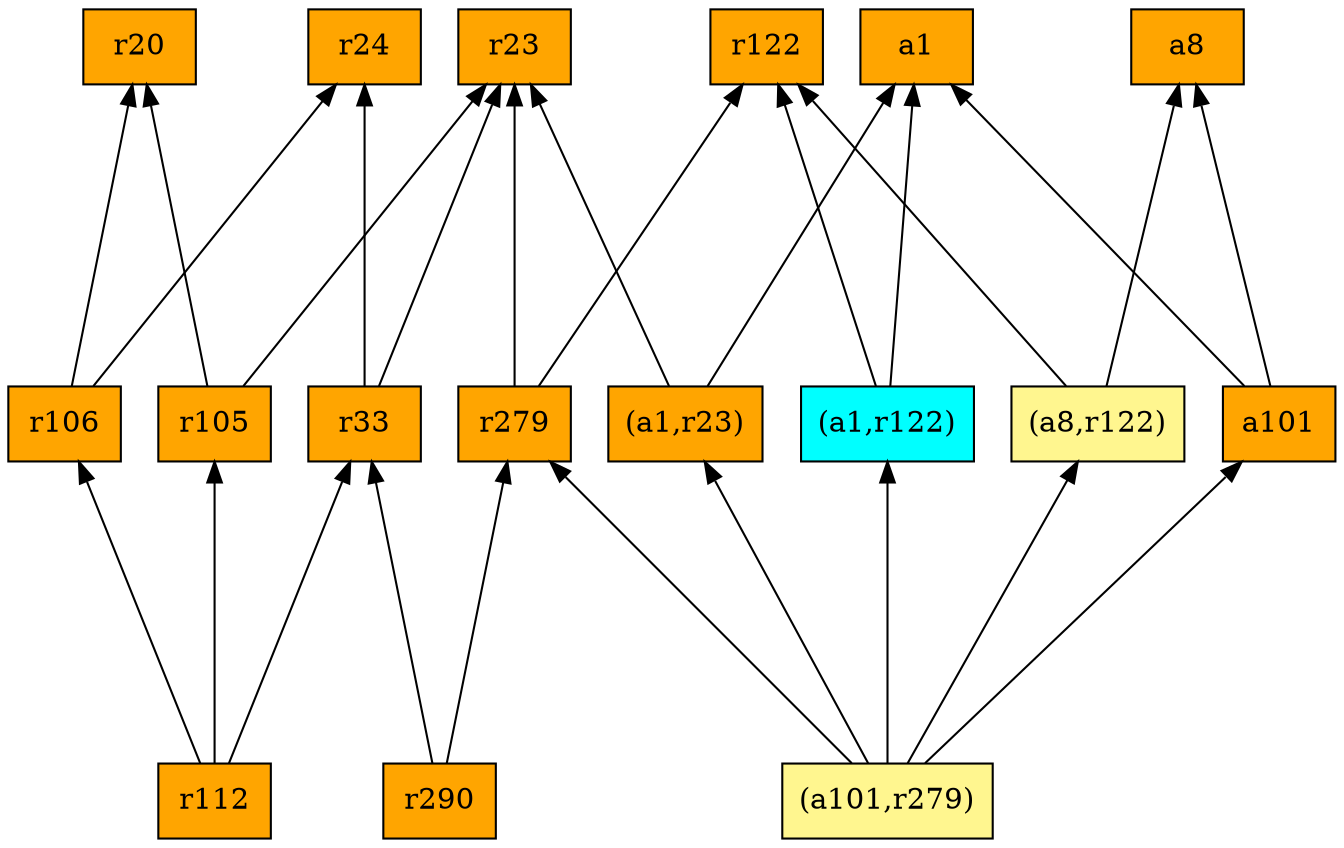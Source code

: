 digraph G {
rankdir=BT;ranksep="2.0";
"r106" [shape=record,fillcolor=orange,style=filled,label="{r106}"];
"a8" [shape=record,fillcolor=orange,style=filled,label="{a8}"];
"r105" [shape=record,fillcolor=orange,style=filled,label="{r105}"];
"r290" [shape=record,fillcolor=orange,style=filled,label="{r290}"];
"r279" [shape=record,fillcolor=orange,style=filled,label="{r279}"];
"(a101,r279)" [shape=record,fillcolor=khaki1,style=filled,label="{(a101,r279)}"];
"a101" [shape=record,fillcolor=orange,style=filled,label="{a101}"];
"a1" [shape=record,fillcolor=orange,style=filled,label="{a1}"];
"(a1,r23)" [shape=record,fillcolor=orange,style=filled,label="{(a1,r23)}"];
"r122" [shape=record,fillcolor=orange,style=filled,label="{r122}"];
"r24" [shape=record,fillcolor=orange,style=filled,label="{r24}"];
"r23" [shape=record,fillcolor=orange,style=filled,label="{r23}"];
"r33" [shape=record,fillcolor=orange,style=filled,label="{r33}"];
"r20" [shape=record,fillcolor=orange,style=filled,label="{r20}"];
"(a1,r122)" [shape=record,fillcolor=cyan,style=filled,label="{(a1,r122)}"];
"(a8,r122)" [shape=record,fillcolor=khaki1,style=filled,label="{(a8,r122)}"];
"r112" [shape=record,fillcolor=orange,style=filled,label="{r112}"];
"r106" -> "r20"
"r106" -> "r24"
"r105" -> "r20"
"r105" -> "r23"
"r290" -> "r33"
"r290" -> "r279"
"r279" -> "r122"
"r279" -> "r23"
"(a101,r279)" -> "(a1,r23)"
"(a101,r279)" -> "(a1,r122)"
"(a101,r279)" -> "r279"
"(a101,r279)" -> "(a8,r122)"
"(a101,r279)" -> "a101"
"a101" -> "a1"
"a101" -> "a8"
"(a1,r23)" -> "a1"
"(a1,r23)" -> "r23"
"r33" -> "r24"
"r33" -> "r23"
"(a1,r122)" -> "a1"
"(a1,r122)" -> "r122"
"(a8,r122)" -> "r122"
"(a8,r122)" -> "a8"
"r112" -> "r106"
"r112" -> "r105"
"r112" -> "r33"
}